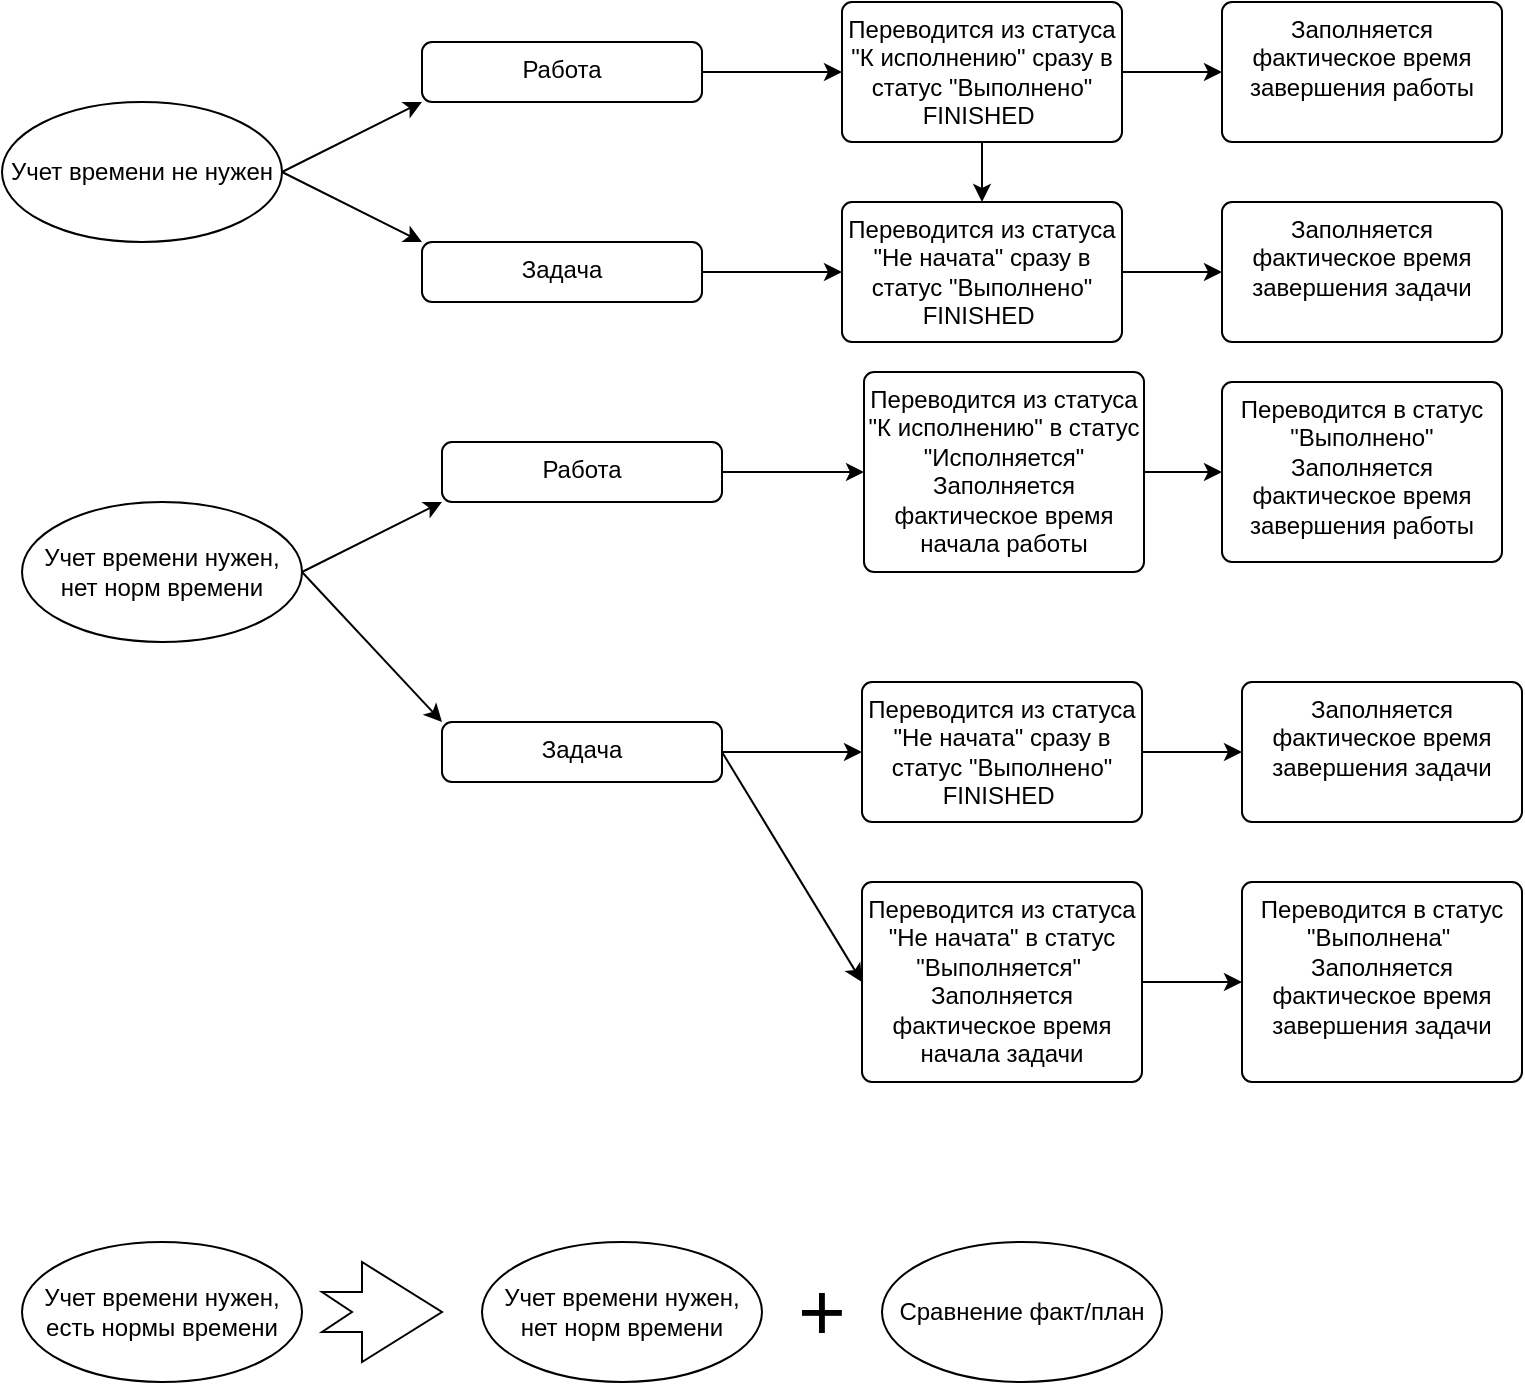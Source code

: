 <mxfile version="20.7.4" type="device"><diagram id="rgAYOWVwZ7OxeH3q_WFy" name="Page-1"><mxGraphModel dx="956" dy="563" grid="1" gridSize="10" guides="1" tooltips="1" connect="1" arrows="1" fold="1" page="1" pageScale="1" pageWidth="850" pageHeight="1100" math="0" shadow="0"><root><mxCell id="0"/><mxCell id="1" parent="0"/><mxCell id="toWEuiFYpmAaZL30JMuW-44" style="rounded=0;orthogonalLoop=1;jettySize=auto;html=1;exitX=1;exitY=0.5;exitDx=0;exitDy=0;entryX=0;entryY=1;entryDx=0;entryDy=0;" edge="1" parent="1" source="toWEuiFYpmAaZL30JMuW-30" target="toWEuiFYpmAaZL30JMuW-33"><mxGeometry relative="1" as="geometry"/></mxCell><mxCell id="toWEuiFYpmAaZL30JMuW-45" style="rounded=0;orthogonalLoop=1;jettySize=auto;html=1;exitX=1;exitY=0.5;exitDx=0;exitDy=0;entryX=0;entryY=0;entryDx=0;entryDy=0;" edge="1" parent="1" source="toWEuiFYpmAaZL30JMuW-30" target="toWEuiFYpmAaZL30JMuW-34"><mxGeometry relative="1" as="geometry"/></mxCell><mxCell id="toWEuiFYpmAaZL30JMuW-30" value="Учет времени не нужен" style="ellipse;whiteSpace=wrap;html=1;" vertex="1" parent="1"><mxGeometry y="50" width="140" height="70" as="geometry"/></mxCell><mxCell id="toWEuiFYpmAaZL30JMuW-56" style="edgeStyle=none;rounded=0;orthogonalLoop=1;jettySize=auto;html=1;exitX=1;exitY=0.5;exitDx=0;exitDy=0;entryX=0;entryY=1;entryDx=0;entryDy=0;" edge="1" parent="1" source="toWEuiFYpmAaZL30JMuW-31" target="toWEuiFYpmAaZL30JMuW-47"><mxGeometry relative="1" as="geometry"/></mxCell><mxCell id="toWEuiFYpmAaZL30JMuW-57" style="edgeStyle=none;rounded=0;orthogonalLoop=1;jettySize=auto;html=1;exitX=1;exitY=0.5;exitDx=0;exitDy=0;entryX=0;entryY=0;entryDx=0;entryDy=0;" edge="1" parent="1" source="toWEuiFYpmAaZL30JMuW-31" target="toWEuiFYpmAaZL30JMuW-49"><mxGeometry relative="1" as="geometry"/></mxCell><mxCell id="toWEuiFYpmAaZL30JMuW-31" value="Учет времени нужен, нет норм времени" style="ellipse;whiteSpace=wrap;html=1;" vertex="1" parent="1"><mxGeometry x="10" y="250" width="140" height="70" as="geometry"/></mxCell><mxCell id="toWEuiFYpmAaZL30JMuW-32" value="Учет времени нужен, есть нормы времени" style="ellipse;whiteSpace=wrap;html=1;" vertex="1" parent="1"><mxGeometry x="10" y="620" width="140" height="70" as="geometry"/></mxCell><mxCell id="toWEuiFYpmAaZL30JMuW-36" style="edgeStyle=orthogonalEdgeStyle;rounded=0;orthogonalLoop=1;jettySize=auto;html=1;exitX=1;exitY=0.5;exitDx=0;exitDy=0;entryX=0;entryY=0.5;entryDx=0;entryDy=0;" edge="1" parent="1" source="toWEuiFYpmAaZL30JMuW-33" target="toWEuiFYpmAaZL30JMuW-35"><mxGeometry relative="1" as="geometry"/></mxCell><mxCell id="toWEuiFYpmAaZL30JMuW-33" value="Работа" style="html=1;align=center;verticalAlign=top;rounded=1;absoluteArcSize=1;arcSize=10;dashed=0;whiteSpace=wrap;" vertex="1" parent="1"><mxGeometry x="210" y="20" width="140" height="30" as="geometry"/></mxCell><mxCell id="toWEuiFYpmAaZL30JMuW-39" style="edgeStyle=orthogonalEdgeStyle;rounded=0;orthogonalLoop=1;jettySize=auto;html=1;exitX=1;exitY=0.5;exitDx=0;exitDy=0;entryX=0;entryY=0.5;entryDx=0;entryDy=0;" edge="1" parent="1" source="toWEuiFYpmAaZL30JMuW-34" target="toWEuiFYpmAaZL30JMuW-37"><mxGeometry relative="1" as="geometry"/></mxCell><mxCell id="toWEuiFYpmAaZL30JMuW-34" value="Задача" style="html=1;align=center;verticalAlign=top;rounded=1;absoluteArcSize=1;arcSize=10;dashed=0;whiteSpace=wrap;" vertex="1" parent="1"><mxGeometry x="210" y="120" width="140" height="30" as="geometry"/></mxCell><mxCell id="toWEuiFYpmAaZL30JMuW-43" style="edgeStyle=orthogonalEdgeStyle;rounded=0;orthogonalLoop=1;jettySize=auto;html=1;exitX=1;exitY=0.5;exitDx=0;exitDy=0;entryX=0;entryY=0.5;entryDx=0;entryDy=0;" edge="1" parent="1" source="toWEuiFYpmAaZL30JMuW-35" target="toWEuiFYpmAaZL30JMuW-40"><mxGeometry relative="1" as="geometry"/></mxCell><mxCell id="toWEuiFYpmAaZL30JMuW-68" style="edgeStyle=none;rounded=0;orthogonalLoop=1;jettySize=auto;html=1;exitX=0.5;exitY=1;exitDx=0;exitDy=0;entryX=0.5;entryY=0;entryDx=0;entryDy=0;fontSize=41;" edge="1" parent="1" source="toWEuiFYpmAaZL30JMuW-35" target="toWEuiFYpmAaZL30JMuW-37"><mxGeometry relative="1" as="geometry"/></mxCell><mxCell id="toWEuiFYpmAaZL30JMuW-35" value="Переводится из статуса &quot;К исполнению&quot; сразу в статус &quot;Выполнено&quot; FINISHED&amp;nbsp;" style="html=1;align=center;verticalAlign=top;rounded=1;absoluteArcSize=1;arcSize=10;dashed=0;whiteSpace=wrap;" vertex="1" parent="1"><mxGeometry x="420" width="140" height="70" as="geometry"/></mxCell><mxCell id="toWEuiFYpmAaZL30JMuW-42" style="edgeStyle=orthogonalEdgeStyle;rounded=0;orthogonalLoop=1;jettySize=auto;html=1;exitX=1;exitY=0.5;exitDx=0;exitDy=0;entryX=0;entryY=0.5;entryDx=0;entryDy=0;" edge="1" parent="1" source="toWEuiFYpmAaZL30JMuW-37" target="toWEuiFYpmAaZL30JMuW-41"><mxGeometry relative="1" as="geometry"/></mxCell><mxCell id="toWEuiFYpmAaZL30JMuW-37" value="Переводится из статуса &quot;Не начата&quot; сразу в статус &quot;Выполнено&quot; FINISHED&amp;nbsp;" style="html=1;align=center;verticalAlign=top;rounded=1;absoluteArcSize=1;arcSize=10;dashed=0;whiteSpace=wrap;" vertex="1" parent="1"><mxGeometry x="420" y="100" width="140" height="70" as="geometry"/></mxCell><mxCell id="toWEuiFYpmAaZL30JMuW-40" value="Заполняется фактическое время завершения работы" style="html=1;align=center;verticalAlign=top;rounded=1;absoluteArcSize=1;arcSize=10;dashed=0;whiteSpace=wrap;" vertex="1" parent="1"><mxGeometry x="610" width="140" height="70" as="geometry"/></mxCell><mxCell id="toWEuiFYpmAaZL30JMuW-41" value="Заполняется фактическое время завершения задачи" style="html=1;align=center;verticalAlign=top;rounded=1;absoluteArcSize=1;arcSize=10;dashed=0;whiteSpace=wrap;" vertex="1" parent="1"><mxGeometry x="610" y="100" width="140" height="70" as="geometry"/></mxCell><mxCell id="toWEuiFYpmAaZL30JMuW-46" style="edgeStyle=orthogonalEdgeStyle;rounded=0;orthogonalLoop=1;jettySize=auto;html=1;exitX=1;exitY=0.5;exitDx=0;exitDy=0;entryX=0;entryY=0.5;entryDx=0;entryDy=0;" edge="1" parent="1" source="toWEuiFYpmAaZL30JMuW-47" target="toWEuiFYpmAaZL30JMuW-51"><mxGeometry relative="1" as="geometry"/></mxCell><mxCell id="toWEuiFYpmAaZL30JMuW-47" value="Работа" style="html=1;align=center;verticalAlign=top;rounded=1;absoluteArcSize=1;arcSize=10;dashed=0;whiteSpace=wrap;" vertex="1" parent="1"><mxGeometry x="220" y="220" width="140" height="30" as="geometry"/></mxCell><mxCell id="toWEuiFYpmAaZL30JMuW-48" style="edgeStyle=orthogonalEdgeStyle;rounded=0;orthogonalLoop=1;jettySize=auto;html=1;exitX=1;exitY=0.5;exitDx=0;exitDy=0;entryX=0;entryY=0.5;entryDx=0;entryDy=0;" edge="1" parent="1" source="toWEuiFYpmAaZL30JMuW-49" target="toWEuiFYpmAaZL30JMuW-53"><mxGeometry relative="1" as="geometry"/></mxCell><mxCell id="toWEuiFYpmAaZL30JMuW-61" style="edgeStyle=none;rounded=0;orthogonalLoop=1;jettySize=auto;html=1;exitX=1;exitY=0.5;exitDx=0;exitDy=0;entryX=0;entryY=0.5;entryDx=0;entryDy=0;" edge="1" parent="1" source="toWEuiFYpmAaZL30JMuW-49" target="toWEuiFYpmAaZL30JMuW-60"><mxGeometry relative="1" as="geometry"/></mxCell><mxCell id="toWEuiFYpmAaZL30JMuW-49" value="Задача" style="html=1;align=center;verticalAlign=top;rounded=1;absoluteArcSize=1;arcSize=10;dashed=0;whiteSpace=wrap;" vertex="1" parent="1"><mxGeometry x="220" y="360" width="140" height="30" as="geometry"/></mxCell><mxCell id="toWEuiFYpmAaZL30JMuW-50" style="edgeStyle=orthogonalEdgeStyle;rounded=0;orthogonalLoop=1;jettySize=auto;html=1;exitX=1;exitY=0.5;exitDx=0;exitDy=0;entryX=0;entryY=0.5;entryDx=0;entryDy=0;" edge="1" parent="1" source="toWEuiFYpmAaZL30JMuW-51" target="toWEuiFYpmAaZL30JMuW-58"><mxGeometry relative="1" as="geometry"><mxPoint x="610" y="235" as="targetPoint"/></mxGeometry></mxCell><mxCell id="toWEuiFYpmAaZL30JMuW-51" value="Переводится из статуса &quot;К исполнению&quot; в статус &quot;Исполняется&quot;&lt;br&gt;Заполняется фактическое время начала работы" style="html=1;align=center;verticalAlign=top;rounded=1;absoluteArcSize=1;arcSize=10;dashed=0;whiteSpace=wrap;" vertex="1" parent="1"><mxGeometry x="431" y="185" width="140" height="100" as="geometry"/></mxCell><mxCell id="toWEuiFYpmAaZL30JMuW-52" style="edgeStyle=orthogonalEdgeStyle;rounded=0;orthogonalLoop=1;jettySize=auto;html=1;exitX=1;exitY=0.5;exitDx=0;exitDy=0;entryX=0;entryY=0.5;entryDx=0;entryDy=0;" edge="1" parent="1" source="toWEuiFYpmAaZL30JMuW-53" target="toWEuiFYpmAaZL30JMuW-55"><mxGeometry relative="1" as="geometry"/></mxCell><mxCell id="toWEuiFYpmAaZL30JMuW-53" value="Переводится из статуса &quot;Не начата&quot; сразу в статус &quot;Выполнено&quot; FINISHED&amp;nbsp;" style="html=1;align=center;verticalAlign=top;rounded=1;absoluteArcSize=1;arcSize=10;dashed=0;whiteSpace=wrap;" vertex="1" parent="1"><mxGeometry x="430" y="340" width="140" height="70" as="geometry"/></mxCell><mxCell id="toWEuiFYpmAaZL30JMuW-55" value="Заполняется фактическое время завершения задачи" style="html=1;align=center;verticalAlign=top;rounded=1;absoluteArcSize=1;arcSize=10;dashed=0;whiteSpace=wrap;" vertex="1" parent="1"><mxGeometry x="620" y="340" width="140" height="70" as="geometry"/></mxCell><mxCell id="toWEuiFYpmAaZL30JMuW-58" value="Переводится в статус &quot;Выполнено&quot;&lt;br&gt;Заполняется фактическое время завершения работы" style="html=1;align=center;verticalAlign=top;rounded=1;absoluteArcSize=1;arcSize=10;dashed=0;whiteSpace=wrap;" vertex="1" parent="1"><mxGeometry x="610" y="190" width="140" height="90" as="geometry"/></mxCell><mxCell id="toWEuiFYpmAaZL30JMuW-63" style="edgeStyle=none;rounded=0;orthogonalLoop=1;jettySize=auto;html=1;exitX=1;exitY=0.5;exitDx=0;exitDy=0;entryX=0;entryY=0.5;entryDx=0;entryDy=0;" edge="1" parent="1" source="toWEuiFYpmAaZL30JMuW-60" target="toWEuiFYpmAaZL30JMuW-62"><mxGeometry relative="1" as="geometry"/></mxCell><mxCell id="toWEuiFYpmAaZL30JMuW-60" value="Переводится из статуса &quot;Не начата&quot; в статус &quot;Выполняется&quot;&amp;nbsp;&lt;br&gt;Заполняется фактическое время начала задачи" style="html=1;align=center;verticalAlign=top;rounded=1;absoluteArcSize=1;arcSize=10;dashed=0;whiteSpace=wrap;" vertex="1" parent="1"><mxGeometry x="430" y="440" width="140" height="100" as="geometry"/></mxCell><mxCell id="toWEuiFYpmAaZL30JMuW-62" value="Переводится в статус &quot;Выполнена&quot;&amp;nbsp;&lt;br&gt;Заполняется фактическое время завершения задачи" style="html=1;align=center;verticalAlign=top;rounded=1;absoluteArcSize=1;arcSize=10;dashed=0;whiteSpace=wrap;" vertex="1" parent="1"><mxGeometry x="620" y="440" width="140" height="100" as="geometry"/></mxCell><mxCell id="toWEuiFYpmAaZL30JMuW-64" value="Учет времени нужен, нет норм времени" style="ellipse;whiteSpace=wrap;html=1;" vertex="1" parent="1"><mxGeometry x="240" y="620" width="140" height="70" as="geometry"/></mxCell><mxCell id="toWEuiFYpmAaZL30JMuW-65" value="+" style="text;strokeColor=none;align=center;fillColor=none;html=1;verticalAlign=middle;whiteSpace=wrap;rounded=0;fontSize=41;" vertex="1" parent="1"><mxGeometry x="380" y="640" width="60" height="30" as="geometry"/></mxCell><mxCell id="toWEuiFYpmAaZL30JMuW-66" value="Сравнение факт/план" style="ellipse;whiteSpace=wrap;html=1;" vertex="1" parent="1"><mxGeometry x="440" y="620" width="140" height="70" as="geometry"/></mxCell><mxCell id="toWEuiFYpmAaZL30JMuW-67" value="" style="html=1;shadow=0;dashed=0;align=center;verticalAlign=middle;shape=mxgraph.arrows2.arrow;dy=0.6;dx=40;notch=15;fontSize=41;" vertex="1" parent="1"><mxGeometry x="160" y="630" width="60" height="50" as="geometry"/></mxCell></root></mxGraphModel></diagram></mxfile>